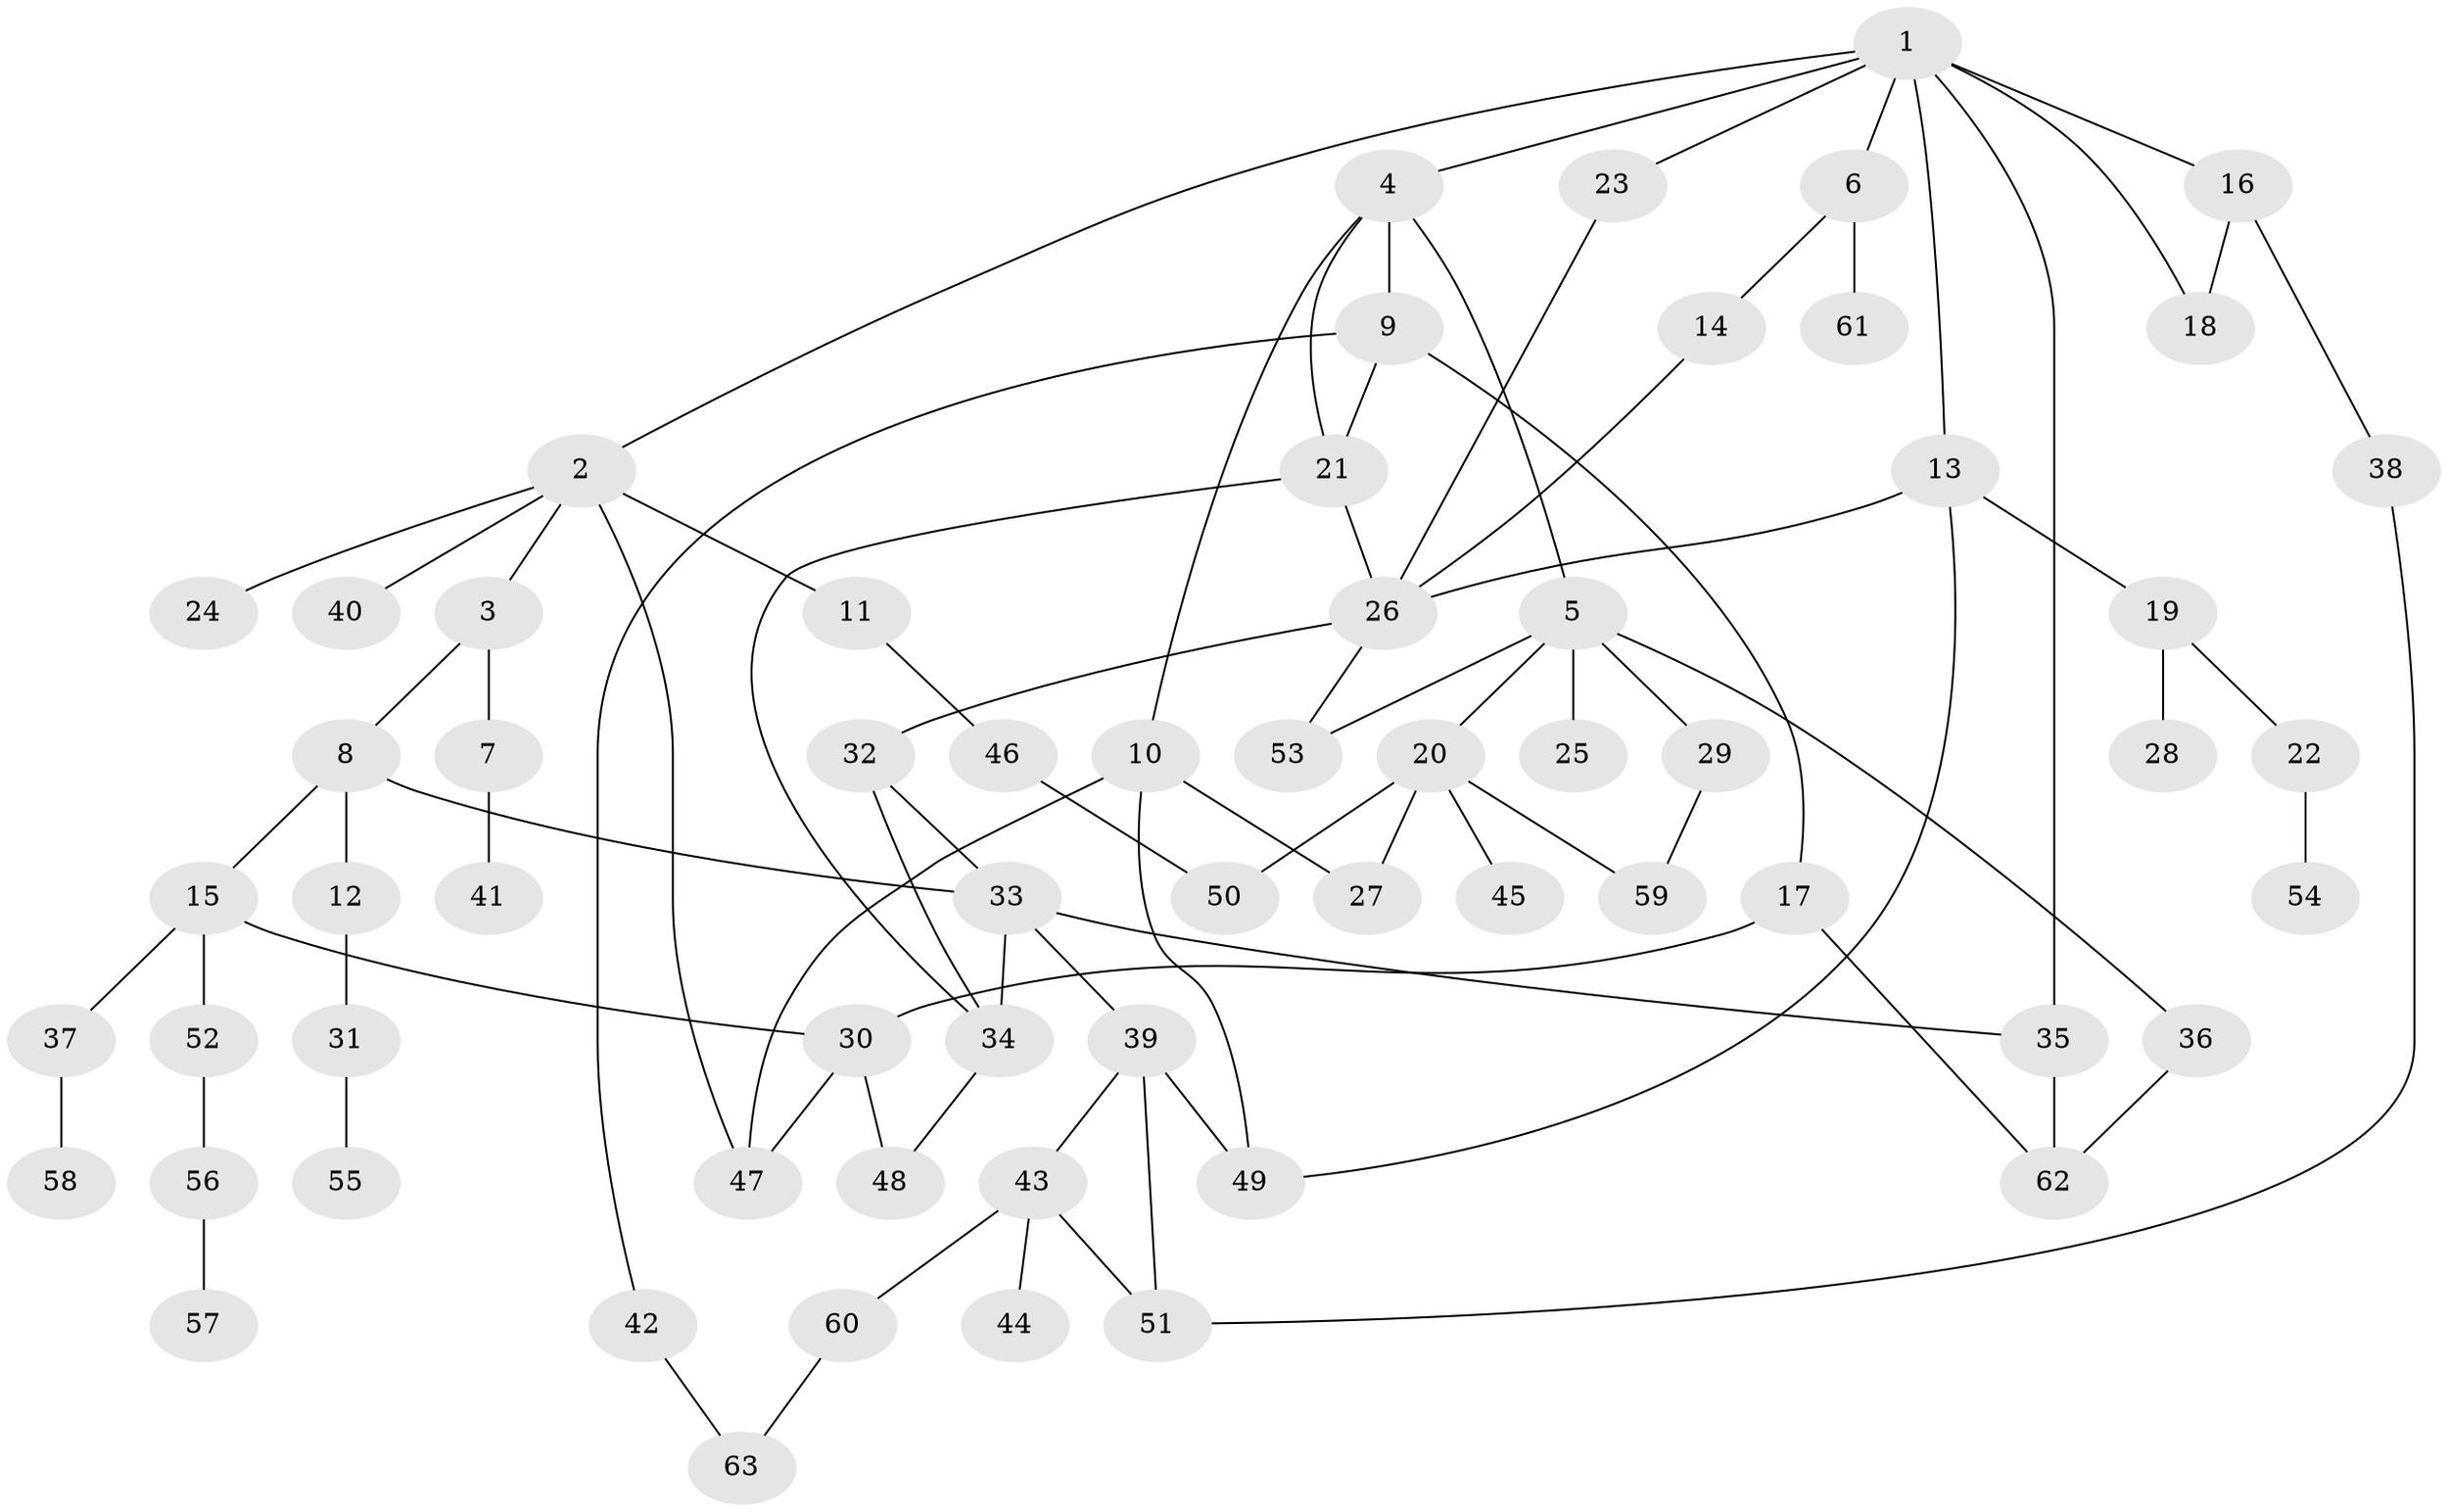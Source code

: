 // Generated by graph-tools (version 1.1) at 2025/34/03/09/25 02:34:34]
// undirected, 63 vertices, 86 edges
graph export_dot {
graph [start="1"]
  node [color=gray90,style=filled];
  1;
  2;
  3;
  4;
  5;
  6;
  7;
  8;
  9;
  10;
  11;
  12;
  13;
  14;
  15;
  16;
  17;
  18;
  19;
  20;
  21;
  22;
  23;
  24;
  25;
  26;
  27;
  28;
  29;
  30;
  31;
  32;
  33;
  34;
  35;
  36;
  37;
  38;
  39;
  40;
  41;
  42;
  43;
  44;
  45;
  46;
  47;
  48;
  49;
  50;
  51;
  52;
  53;
  54;
  55;
  56;
  57;
  58;
  59;
  60;
  61;
  62;
  63;
  1 -- 2;
  1 -- 4;
  1 -- 6;
  1 -- 13;
  1 -- 16;
  1 -- 23;
  1 -- 35;
  1 -- 18;
  2 -- 3;
  2 -- 11;
  2 -- 24;
  2 -- 40;
  2 -- 47;
  3 -- 7;
  3 -- 8;
  4 -- 5;
  4 -- 9;
  4 -- 10;
  4 -- 21;
  5 -- 20;
  5 -- 25;
  5 -- 29;
  5 -- 36;
  5 -- 53;
  6 -- 14;
  6 -- 61;
  7 -- 41;
  8 -- 12;
  8 -- 15;
  8 -- 33;
  9 -- 17;
  9 -- 21;
  9 -- 42;
  10 -- 47;
  10 -- 27;
  10 -- 49;
  11 -- 46;
  12 -- 31;
  13 -- 19;
  13 -- 26;
  13 -- 49;
  14 -- 26;
  15 -- 30;
  15 -- 37;
  15 -- 52;
  16 -- 18;
  16 -- 38;
  17 -- 62;
  17 -- 30;
  19 -- 22;
  19 -- 28;
  20 -- 27;
  20 -- 45;
  20 -- 50;
  20 -- 59;
  21 -- 26;
  21 -- 34;
  22 -- 54;
  23 -- 26;
  26 -- 32;
  26 -- 53;
  29 -- 59;
  30 -- 48;
  30 -- 47;
  31 -- 55;
  32 -- 34;
  32 -- 33;
  33 -- 39;
  33 -- 35;
  33 -- 34;
  34 -- 48;
  35 -- 62;
  36 -- 62;
  37 -- 58;
  38 -- 51;
  39 -- 43;
  39 -- 51;
  39 -- 49;
  42 -- 63;
  43 -- 44;
  43 -- 60;
  43 -- 51;
  46 -- 50;
  52 -- 56;
  56 -- 57;
  60 -- 63;
}
